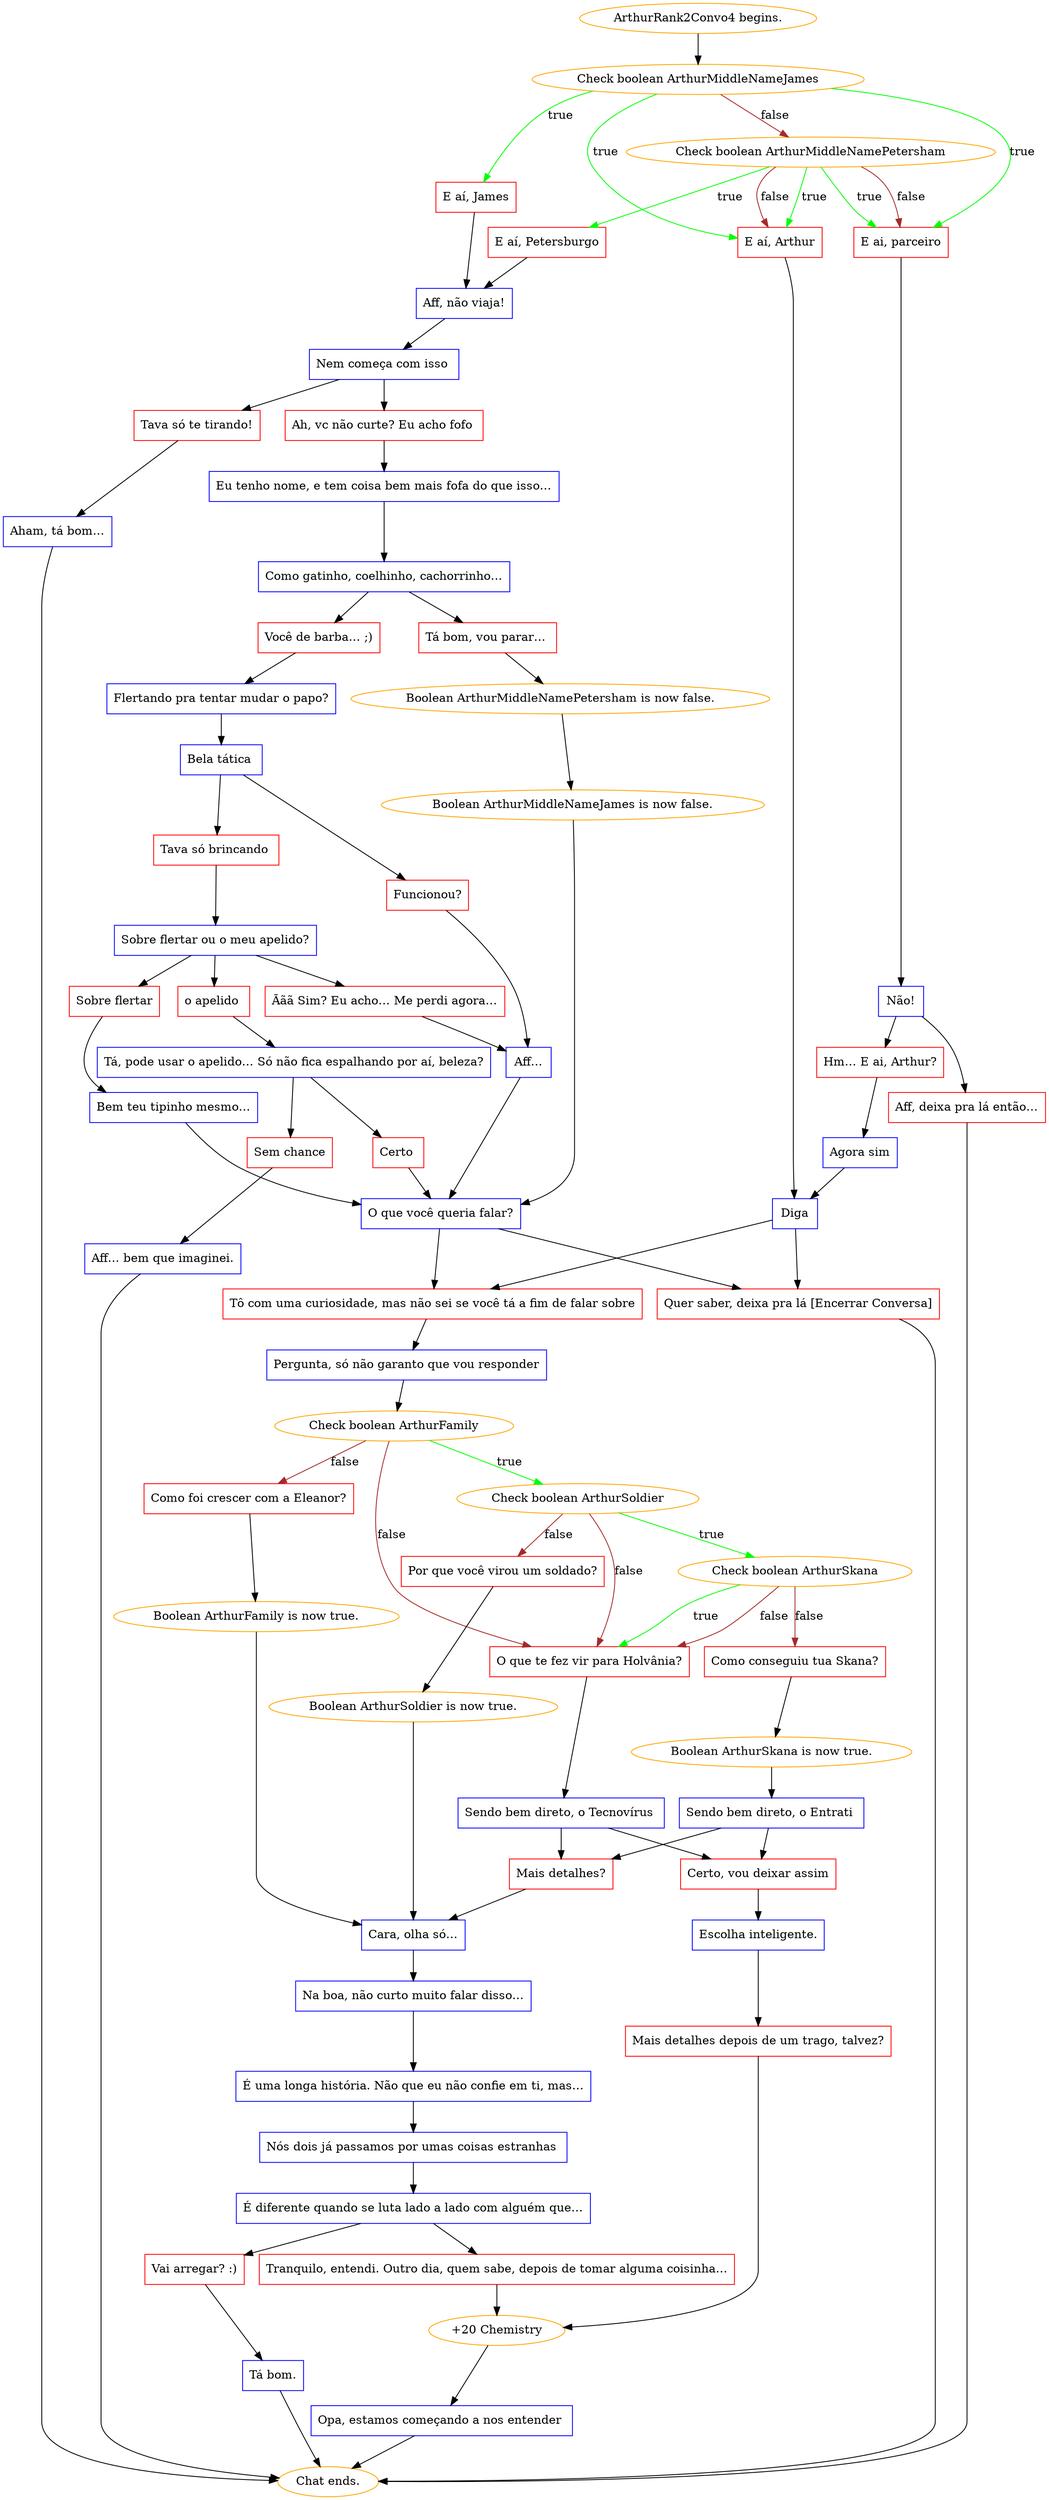 digraph {
	"ArthurRank2Convo4 begins." [color=orange];
		"ArthurRank2Convo4 begins." -> j2624391343;
	j2624391343 [label="Check boolean ArthurMiddleNameJames",color=orange];
		j2624391343 -> j2775903939 [label=true,color=green];
		j2624391343 -> j3248490256 [label=true,color=green];
		j2624391343 -> j2262161569 [label=true,color=green];
		j2624391343 -> j3158952704 [label=false,color=brown];
	j2775903939 [label="E aí, James",shape=box,color=red];
		j2775903939 -> j1734706396;
	j3248490256 [label="E aí, Arthur",shape=box,color=red];
		j3248490256 -> j591756552;
	j2262161569 [label="E ai, parceiro",shape=box,color=red];
		j2262161569 -> j778554090;
	j3158952704 [label="Check boolean ArthurMiddleNamePetersham",color=orange];
		j3158952704 -> j3446590099 [label=true,color=green];
		j3158952704 -> j3248490256 [label=true,color=green];
		j3158952704 -> j2262161569 [label=true,color=green];
		j3158952704 -> j3248490256 [label=false,color=brown];
		j3158952704 -> j2262161569 [label=false,color=brown];
	j1734706396 [label="Aff, não viaja!",shape=box,color=blue];
		j1734706396 -> j3347596227;
	j591756552 [label="Diga",shape=box,color=blue];
		j591756552 -> j2816102267;
		j591756552 -> j1718119037;
	j778554090 [label="Não!",shape=box,color=blue];
		j778554090 -> j3856479614;
		j778554090 -> j96097148;
	j3446590099 [label="E aí, Petersburgo",shape=box,color=red];
		j3446590099 -> j1734706396;
	j3347596227 [label="Nem começa com isso ",shape=box,color=blue];
		j3347596227 -> j829819857;
		j3347596227 -> j86180942;
	j2816102267 [label="Tô com uma curiosidade, mas não sei se você tá a fim de falar sobre",shape=box,color=red];
		j2816102267 -> j504412592;
	j1718119037 [label="Quer saber, deixa pra lá [Encerrar Conversa]",shape=box,color=red];
		j1718119037 -> "Chat ends.";
	j3856479614 [label="Aff, deixa pra lá então…",shape=box,color=red];
		j3856479614 -> "Chat ends.";
	j96097148 [label="Hm… E ai, Arthur?",shape=box,color=red];
		j96097148 -> j585429017;
	j829819857 [label="Ah, vc não curte? Eu acho fofo ",shape=box,color=red];
		j829819857 -> j1057131839;
	j86180942 [label="Tava só te tirando!",shape=box,color=red];
		j86180942 -> j1748837835;
	j504412592 [label="Pergunta, só não garanto que vou responder",shape=box,color=blue];
		j504412592 -> j4236281560;
	"Chat ends." [color=orange];
	j585429017 [label="Agora sim",shape=box,color=blue];
		j585429017 -> j591756552;
	j1057131839 [label="Eu tenho nome, e tem coisa bem mais fofa do que isso…",shape=box,color=blue];
		j1057131839 -> j2750429411;
	j1748837835 [label="Aham, tá bom…",shape=box,color=blue];
		j1748837835 -> "Chat ends.";
	j4236281560 [label="Check boolean ArthurFamily",color=orange];
		j4236281560 -> j1869425841 [label=true,color=green];
		j4236281560 -> j1632838349 [label=false,color=brown];
		j4236281560 -> j3186970478 [label=false,color=brown];
	j2750429411 [label="Como gatinho, coelhinho, cachorrinho…",shape=box,color=blue];
		j2750429411 -> j2234151095;
		j2750429411 -> j1182462262;
	j1869425841 [label="Check boolean ArthurSoldier",color=orange];
		j1869425841 -> j1478627454 [label=true,color=green];
		j1869425841 -> j214953653 [label=false,color=brown];
		j1869425841 -> j3186970478 [label=false,color=brown];
	j1632838349 [label="Como foi crescer com a Eleanor?",shape=box,color=red];
		j1632838349 -> j1290074887;
	j3186970478 [label="O que te fez vir para Holvânia?",shape=box,color=red];
		j3186970478 -> j1882602085;
	j2234151095 [label="Você de barba… ;)",shape=box,color=red];
		j2234151095 -> j427533070;
	j1182462262 [label="Tá bom, vou parar… ",shape=box,color=red];
		j1182462262 -> j2596184423;
	j1478627454 [label="Check boolean ArthurSkana",color=orange];
		j1478627454 -> j3186970478 [label=true,color=green];
		j1478627454 -> j2695475678 [label=false,color=brown];
		j1478627454 -> j3186970478 [label=false,color=brown];
	j214953653 [label="Por que você virou um soldado?",shape=box,color=red];
		j214953653 -> j1630296625;
	j1290074887 [label="Boolean ArthurFamily is now true.",color=orange];
		j1290074887 -> j210912838;
	j1882602085 [label="Sendo bem direto, o Tecnovírus ",shape=box,color=blue];
		j1882602085 -> j2689376491;
		j1882602085 -> j233109060;
	j427533070 [label="Flertando pra tentar mudar o papo?",shape=box,color=blue];
		j427533070 -> j3045290474;
	j2596184423 [label="Boolean ArthurMiddleNamePetersham is now false.",color=orange];
		j2596184423 -> j120183436;
	j2695475678 [label="Como conseguiu tua Skana?",shape=box,color=red];
		j2695475678 -> j4119798037;
	j1630296625 [label="Boolean ArthurSoldier is now true.",color=orange];
		j1630296625 -> j210912838;
	j210912838 [label="Cara, olha só…",shape=box,color=blue];
		j210912838 -> j1995276134;
	j2689376491 [label="Certo, vou deixar assim",shape=box,color=red];
		j2689376491 -> j1050770921;
	j233109060 [label="Mais detalhes?",shape=box,color=red];
		j233109060 -> j210912838;
	j3045290474 [label="Bela tática ",shape=box,color=blue];
		j3045290474 -> j1538723957;
		j3045290474 -> j1955928034;
	j120183436 [label="Boolean ArthurMiddleNameJames is now false.",color=orange];
		j120183436 -> j3498617162;
	j4119798037 [label="Boolean ArthurSkana is now true.",color=orange];
		j4119798037 -> j1533914394;
	j1995276134 [label="Na boa, não curto muito falar disso…",shape=box,color=blue];
		j1995276134 -> j1340121028;
	j1050770921 [label="Escolha inteligente.",shape=box,color=blue];
		j1050770921 -> j612850936;
	j1538723957 [label="Funcionou?",shape=box,color=red];
		j1538723957 -> j3351075187;
	j1955928034 [label="Tava só brincando ",shape=box,color=red];
		j1955928034 -> j3975562099;
	j3498617162 [label="O que você queria falar?",shape=box,color=blue];
		j3498617162 -> j2816102267;
		j3498617162 -> j1718119037;
	j1533914394 [label="Sendo bem direto, o Entrati ",shape=box,color=blue];
		j1533914394 -> j2689376491;
		j1533914394 -> j233109060;
	j1340121028 [label="É uma longa história. Não que eu não confie em ti, mas…",shape=box,color=blue];
		j1340121028 -> j1275998284;
	j612850936 [label="Mais detalhes depois de um trago, talvez?",shape=box,color=red];
		j612850936 -> j2568158801;
	j3351075187 [label="Aff…",shape=box,color=blue];
		j3351075187 -> j3498617162;
	j3975562099 [label="Sobre flertar ou o meu apelido?",shape=box,color=blue];
		j3975562099 -> j2531046579;
		j3975562099 -> j1060283923;
		j3975562099 -> j497364491;
	j1275998284 [label="Nós dois já passamos por umas coisas estranhas ",shape=box,color=blue];
		j1275998284 -> j3610499235;
	j2568158801 [label="+20 Chemistry",color=orange];
		j2568158801 -> j3116737497;
	j2531046579 [label="Ããã Sim? Eu acho… Me perdi agora…",shape=box,color=red];
		j2531046579 -> j3351075187;
	j1060283923 [label="Sobre flertar",shape=box,color=red];
		j1060283923 -> j3358421358;
	j497364491 [label="o apelido ",shape=box,color=red];
		j497364491 -> j1969197961;
	j3610499235 [label="É diferente quando se luta lado a lado com alguém que…",shape=box,color=blue];
		j3610499235 -> j4207377873;
		j3610499235 -> j1826471840;
	j3116737497 [label="Opa, estamos começando a nos entender ",shape=box,color=blue];
		j3116737497 -> "Chat ends.";
	j3358421358 [label="Bem teu tipinho mesmo…",shape=box,color=blue];
		j3358421358 -> j3498617162;
	j1969197961 [label="Tá, pode usar o apelido… Só não fica espalhando por aí, beleza?",shape=box,color=blue];
		j1969197961 -> j4267583701;
		j1969197961 -> j3895751912;
	j4207377873 [label="Tranquilo, entendi. Outro dia, quem sabe, depois de tomar alguma coisinha…",shape=box,color=red];
		j4207377873 -> j2568158801;
	j1826471840 [label="Vai arregar? :)",shape=box,color=red];
		j1826471840 -> j1761163644;
	j4267583701 [label="Certo ",shape=box,color=red];
		j4267583701 -> j3498617162;
	j3895751912 [label="Sem chance",shape=box,color=red];
		j3895751912 -> j1840535595;
	j1761163644 [label="Tá bom.",shape=box,color=blue];
		j1761163644 -> "Chat ends.";
	j1840535595 [label="Aff… bem que imaginei.",shape=box,color=blue];
		j1840535595 -> "Chat ends.";
}